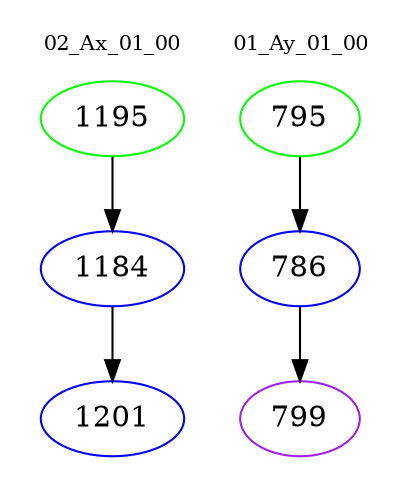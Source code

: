 digraph{
subgraph cluster_0 {
color = white
label = "02_Ax_01_00";
fontsize=10;
T0_1195 [label="1195", color="green"]
T0_1195 -> T0_1184 [color="black"]
T0_1184 [label="1184", color="blue"]
T0_1184 -> T0_1201 [color="black"]
T0_1201 [label="1201", color="blue"]
}
subgraph cluster_1 {
color = white
label = "01_Ay_01_00";
fontsize=10;
T1_795 [label="795", color="green"]
T1_795 -> T1_786 [color="black"]
T1_786 [label="786", color="blue"]
T1_786 -> T1_799 [color="black"]
T1_799 [label="799", color="purple"]
}
}
